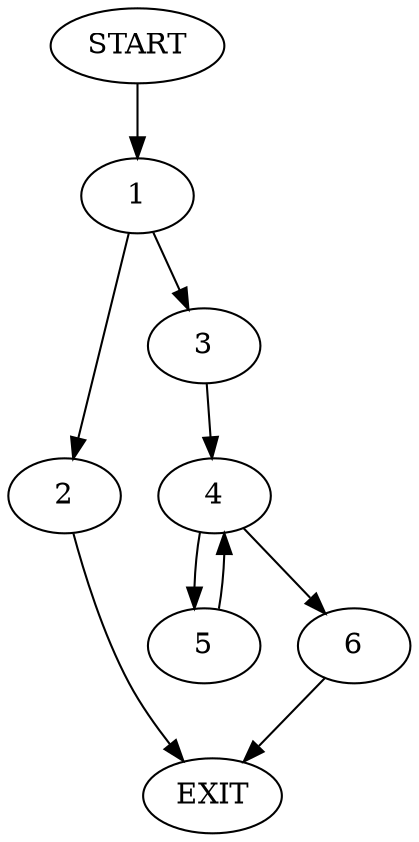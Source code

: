 digraph {
0 [label="START"]
7 [label="EXIT"]
0 -> 1
1 -> 2
1 -> 3
2 -> 7
3 -> 4
4 -> 5
4 -> 6
5 -> 4
6 -> 7
}
